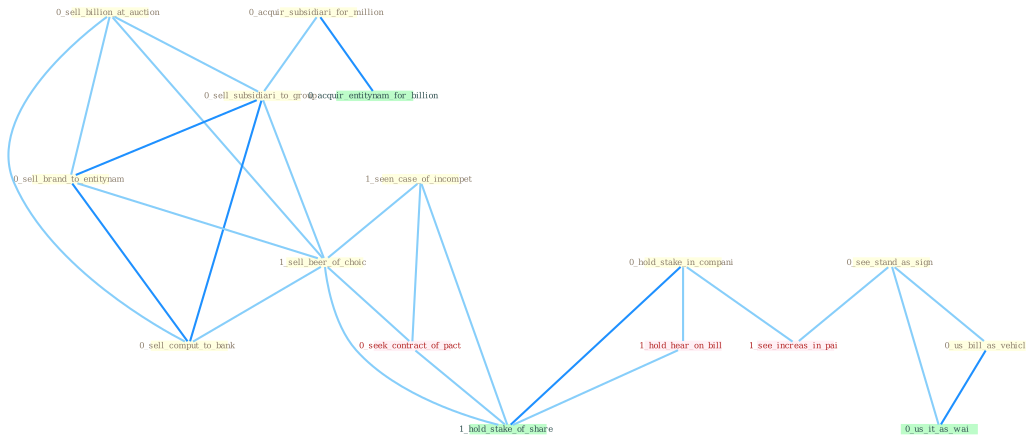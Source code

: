 Graph G{ 
    node
    [shape=polygon,style=filled,width=.5,height=.06,color="#BDFCC9",fixedsize=true,fontsize=4,
    fontcolor="#2f4f4f"];
    {node
    [color="#ffffe0", fontcolor="#8b7d6b"] "0_sell_billion_at_auction " "1_seen_case_of_incompet " "0_acquir_subsidiari_for_million " "0_see_stand_as_sign " "0_us_bill_as_vehicl " "0_sell_subsidiari_to_group " "0_sell_brand_to_entitynam " "1_sell_beer_of_choic " "0_sell_comput_to_bank " "0_hold_stake_in_compani "}
{node [color="#fff0f5", fontcolor="#b22222"] "0_seek_contract_of_pact " "1_see_increas_in_pai " "1_hold_hear_on_bill "}
edge [color="#B0E2FF"];

	"0_sell_billion_at_auction " -- "0_sell_subsidiari_to_group " [w="1", color="#87cefa" ];
	"0_sell_billion_at_auction " -- "0_sell_brand_to_entitynam " [w="1", color="#87cefa" ];
	"0_sell_billion_at_auction " -- "1_sell_beer_of_choic " [w="1", color="#87cefa" ];
	"0_sell_billion_at_auction " -- "0_sell_comput_to_bank " [w="1", color="#87cefa" ];
	"1_seen_case_of_incompet " -- "1_sell_beer_of_choic " [w="1", color="#87cefa" ];
	"1_seen_case_of_incompet " -- "0_seek_contract_of_pact " [w="1", color="#87cefa" ];
	"1_seen_case_of_incompet " -- "1_hold_stake_of_share " [w="1", color="#87cefa" ];
	"0_acquir_subsidiari_for_million " -- "0_sell_subsidiari_to_group " [w="1", color="#87cefa" ];
	"0_acquir_subsidiari_for_million " -- "0_acquir_entitynam_for_billion " [w="2", color="#1e90ff" , len=0.8];
	"0_see_stand_as_sign " -- "0_us_bill_as_vehicl " [w="1", color="#87cefa" ];
	"0_see_stand_as_sign " -- "0_us_it_as_wai " [w="1", color="#87cefa" ];
	"0_see_stand_as_sign " -- "1_see_increas_in_pai " [w="1", color="#87cefa" ];
	"0_us_bill_as_vehicl " -- "0_us_it_as_wai " [w="2", color="#1e90ff" , len=0.8];
	"0_sell_subsidiari_to_group " -- "0_sell_brand_to_entitynam " [w="2", color="#1e90ff" , len=0.8];
	"0_sell_subsidiari_to_group " -- "1_sell_beer_of_choic " [w="1", color="#87cefa" ];
	"0_sell_subsidiari_to_group " -- "0_sell_comput_to_bank " [w="2", color="#1e90ff" , len=0.8];
	"0_sell_brand_to_entitynam " -- "1_sell_beer_of_choic " [w="1", color="#87cefa" ];
	"0_sell_brand_to_entitynam " -- "0_sell_comput_to_bank " [w="2", color="#1e90ff" , len=0.8];
	"1_sell_beer_of_choic " -- "0_sell_comput_to_bank " [w="1", color="#87cefa" ];
	"1_sell_beer_of_choic " -- "0_seek_contract_of_pact " [w="1", color="#87cefa" ];
	"1_sell_beer_of_choic " -- "1_hold_stake_of_share " [w="1", color="#87cefa" ];
	"0_hold_stake_in_compani " -- "1_see_increas_in_pai " [w="1", color="#87cefa" ];
	"0_hold_stake_in_compani " -- "1_hold_hear_on_bill " [w="1", color="#87cefa" ];
	"0_hold_stake_in_compani " -- "1_hold_stake_of_share " [w="2", color="#1e90ff" , len=0.8];
	"0_seek_contract_of_pact " -- "1_hold_stake_of_share " [w="1", color="#87cefa" ];
	"1_hold_hear_on_bill " -- "1_hold_stake_of_share " [w="1", color="#87cefa" ];
}